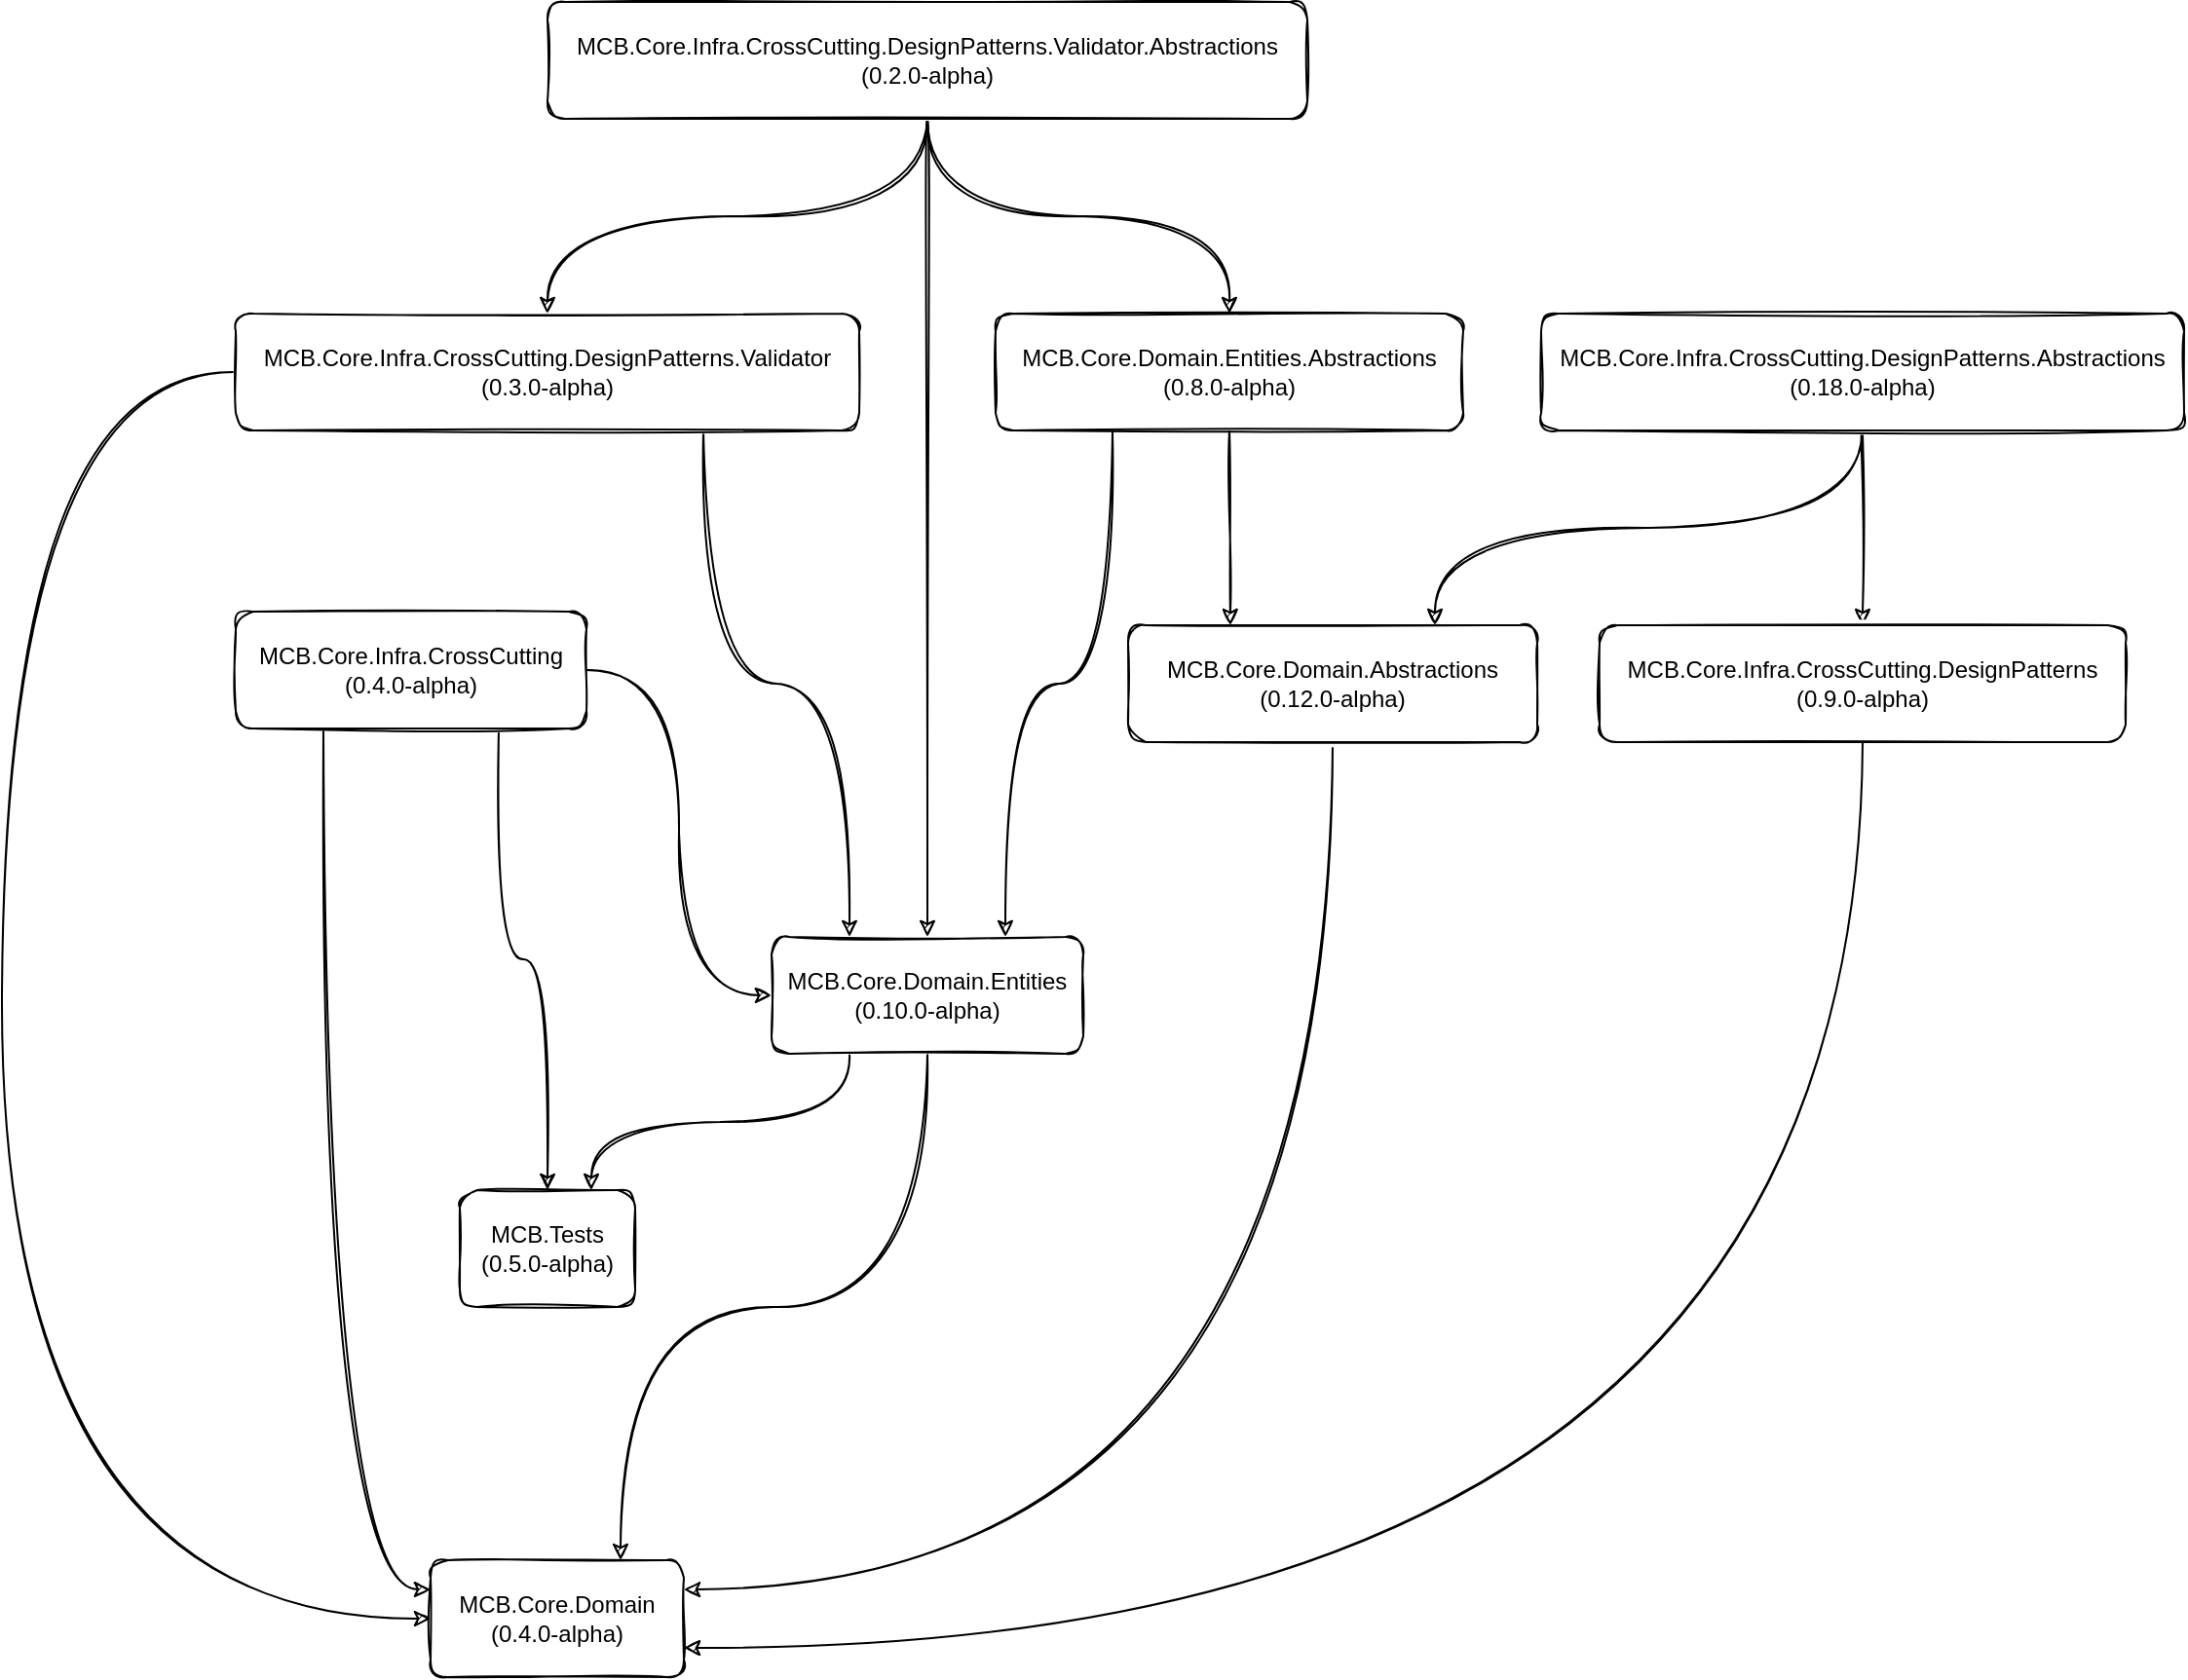 <mxfile version="17.4.2" type="device"><diagram id="06RkCpFbpH6f8UlhYa3Y" name="Page-1"><mxGraphModel dx="1102" dy="857" grid="1" gridSize="10" guides="1" tooltips="1" connect="1" arrows="1" fold="1" page="1" pageScale="1" pageWidth="1169" pageHeight="827" math="0" shadow="0"><root><mxCell id="0"/><mxCell id="1" parent="0"/><mxCell id="PcA1VfBWENAPqxb3NAZG-33" style="edgeStyle=orthogonalEdgeStyle;rounded=1;orthogonalLoop=1;jettySize=auto;html=1;exitX=0.75;exitY=1;exitDx=0;exitDy=0;sketch=1;curved=1;" parent="1" source="wrAOR2XyxHAR7YnAa5zK-1" target="PcA1VfBWENAPqxb3NAZG-27" edge="1"><mxGeometry relative="1" as="geometry"/></mxCell><mxCell id="PcA1VfBWENAPqxb3NAZG-41" style="edgeStyle=orthogonalEdgeStyle;rounded=1;orthogonalLoop=1;jettySize=auto;html=1;exitX=0.25;exitY=1;exitDx=0;exitDy=0;entryX=0;entryY=0.25;entryDx=0;entryDy=0;sketch=1;curved=1;" parent="1" source="wrAOR2XyxHAR7YnAa5zK-1" target="PcA1VfBWENAPqxb3NAZG-14" edge="1"><mxGeometry relative="1" as="geometry"/></mxCell><mxCell id="tfhzQsaDoBt_08WCgqQs-1" style="edgeStyle=orthogonalEdgeStyle;rounded=1;orthogonalLoop=1;jettySize=auto;html=1;exitX=1;exitY=0.5;exitDx=0;exitDy=0;entryX=0;entryY=0.5;entryDx=0;entryDy=0;sketch=1;curved=1;" parent="1" source="wrAOR2XyxHAR7YnAa5zK-1" target="PcA1VfBWENAPqxb3NAZG-15" edge="1"><mxGeometry relative="1" as="geometry"/></mxCell><mxCell id="wrAOR2XyxHAR7YnAa5zK-1" value="MCB.Core.Infra.CrossCutting&lt;br&gt;(0.4.0-alpha)" style="rounded=1;whiteSpace=wrap;html=1;sketch=1;" parent="1" vertex="1"><mxGeometry x="140" y="353" width="180" height="60" as="geometry"/></mxCell><mxCell id="PcA1VfBWENAPqxb3NAZG-3" value="" style="edgeStyle=orthogonalEdgeStyle;rounded=1;orthogonalLoop=1;jettySize=auto;html=1;sketch=1;curved=1;" parent="1" source="PcA1VfBWENAPqxb3NAZG-1" target="PcA1VfBWENAPqxb3NAZG-2" edge="1"><mxGeometry relative="1" as="geometry"/></mxCell><mxCell id="PcA1VfBWENAPqxb3NAZG-36" style="edgeStyle=orthogonalEdgeStyle;rounded=1;orthogonalLoop=1;jettySize=auto;html=1;exitX=0.5;exitY=1;exitDx=0;exitDy=0;entryX=0.75;entryY=0;entryDx=0;entryDy=0;sketch=1;curved=1;" parent="1" source="PcA1VfBWENAPqxb3NAZG-1" target="PcA1VfBWENAPqxb3NAZG-9" edge="1"><mxGeometry relative="1" as="geometry"/></mxCell><mxCell id="PcA1VfBWENAPqxb3NAZG-1" value="MCB.Core.Infra.CrossCutting.DesignPatterns.Abstractions&lt;br&gt;(0.18.0-alpha)" style="rounded=1;whiteSpace=wrap;html=1;sketch=1;" parent="1" vertex="1"><mxGeometry x="810" y="200" width="330" height="60" as="geometry"/></mxCell><mxCell id="PcA1VfBWENAPqxb3NAZG-37" style="edgeStyle=orthogonalEdgeStyle;rounded=1;orthogonalLoop=1;jettySize=auto;html=1;exitX=0.5;exitY=1;exitDx=0;exitDy=0;entryX=1;entryY=0.75;entryDx=0;entryDy=0;sketch=1;curved=1;" parent="1" source="PcA1VfBWENAPqxb3NAZG-2" target="PcA1VfBWENAPqxb3NAZG-14" edge="1"><mxGeometry relative="1" as="geometry"/></mxCell><mxCell id="PcA1VfBWENAPqxb3NAZG-2" value="MCB.Core.Infra.CrossCutting.DesignPatterns&lt;br&gt;(0.9.0-alpha)" style="rounded=1;whiteSpace=wrap;html=1;sketch=1;" parent="1" vertex="1"><mxGeometry x="840" y="360" width="270" height="60" as="geometry"/></mxCell><mxCell id="PcA1VfBWENAPqxb3NAZG-25" style="edgeStyle=orthogonalEdgeStyle;rounded=1;orthogonalLoop=1;jettySize=auto;html=1;exitX=0.5;exitY=1;exitDx=0;exitDy=0;sketch=1;curved=1;" parent="1" source="PcA1VfBWENAPqxb3NAZG-4" target="PcA1VfBWENAPqxb3NAZG-5" edge="1"><mxGeometry relative="1" as="geometry"/></mxCell><mxCell id="PcA1VfBWENAPqxb3NAZG-26" style="edgeStyle=orthogonalEdgeStyle;rounded=1;orthogonalLoop=1;jettySize=auto;html=1;exitX=0.5;exitY=1;exitDx=0;exitDy=0;sketch=1;curved=1;" parent="1" source="PcA1VfBWENAPqxb3NAZG-4" target="PcA1VfBWENAPqxb3NAZG-7" edge="1"><mxGeometry relative="1" as="geometry"/></mxCell><mxCell id="PcA1VfBWENAPqxb3NAZG-28" style="edgeStyle=orthogonalEdgeStyle;rounded=1;orthogonalLoop=1;jettySize=auto;html=1;exitX=0.5;exitY=1;exitDx=0;exitDy=0;entryX=0.5;entryY=0;entryDx=0;entryDy=0;sketch=1;curved=1;" parent="1" source="PcA1VfBWENAPqxb3NAZG-4" target="PcA1VfBWENAPqxb3NAZG-15" edge="1"><mxGeometry relative="1" as="geometry"/></mxCell><mxCell id="PcA1VfBWENAPqxb3NAZG-4" value="MCB.Core.Infra.CrossCutting.DesignPatterns.Validator.Abstractions&lt;br&gt;(0.2.0-alpha)" style="rounded=1;whiteSpace=wrap;html=1;sketch=1;" parent="1" vertex="1"><mxGeometry x="300" y="40" width="390" height="60" as="geometry"/></mxCell><mxCell id="PcA1VfBWENAPqxb3NAZG-38" style="edgeStyle=orthogonalEdgeStyle;rounded=1;orthogonalLoop=1;jettySize=auto;html=1;exitX=0.75;exitY=1;exitDx=0;exitDy=0;entryX=0.25;entryY=0;entryDx=0;entryDy=0;sketch=1;curved=1;" parent="1" source="PcA1VfBWENAPqxb3NAZG-5" target="PcA1VfBWENAPqxb3NAZG-15" edge="1"><mxGeometry relative="1" as="geometry"/></mxCell><mxCell id="PcA1VfBWENAPqxb3NAZG-39" style="edgeStyle=orthogonalEdgeStyle;rounded=1;orthogonalLoop=1;jettySize=auto;html=1;exitX=0;exitY=0.5;exitDx=0;exitDy=0;entryX=0;entryY=0.5;entryDx=0;entryDy=0;sketch=1;curved=1;" parent="1" source="PcA1VfBWENAPqxb3NAZG-5" target="PcA1VfBWENAPqxb3NAZG-14" edge="1"><mxGeometry relative="1" as="geometry"><Array as="points"><mxPoint x="20" y="230"/><mxPoint x="20" y="870"/></Array></mxGeometry></mxCell><mxCell id="PcA1VfBWENAPqxb3NAZG-5" value="MCB.Core.Infra.CrossCutting.DesignPatterns.Validator&lt;br&gt;(0.3.0-alpha)" style="rounded=1;whiteSpace=wrap;html=1;sketch=1;" parent="1" vertex="1"><mxGeometry x="140" y="200" width="320" height="60" as="geometry"/></mxCell><mxCell id="PcA1VfBWENAPqxb3NAZG-31" style="edgeStyle=orthogonalEdgeStyle;rounded=1;orthogonalLoop=1;jettySize=auto;html=1;exitX=0.5;exitY=1;exitDx=0;exitDy=0;entryX=0.25;entryY=0;entryDx=0;entryDy=0;sketch=1;curved=1;" parent="1" source="PcA1VfBWENAPqxb3NAZG-7" target="PcA1VfBWENAPqxb3NAZG-9" edge="1"><mxGeometry relative="1" as="geometry"/></mxCell><mxCell id="tfhzQsaDoBt_08WCgqQs-2" style="edgeStyle=orthogonalEdgeStyle;rounded=1;orthogonalLoop=1;jettySize=auto;html=1;exitX=0.25;exitY=1;exitDx=0;exitDy=0;entryX=0.75;entryY=0;entryDx=0;entryDy=0;sketch=1;curved=1;" parent="1" source="PcA1VfBWENAPqxb3NAZG-7" target="PcA1VfBWENAPqxb3NAZG-15" edge="1"><mxGeometry relative="1" as="geometry"/></mxCell><mxCell id="PcA1VfBWENAPqxb3NAZG-7" value="MCB.Core.Domain.Entities.Abstractions&lt;br&gt;(0.8.0-alpha)" style="rounded=1;whiteSpace=wrap;html=1;sketch=1;" parent="1" vertex="1"><mxGeometry x="530" y="200" width="240" height="60" as="geometry"/></mxCell><mxCell id="PcA1VfBWENAPqxb3NAZG-42" style="edgeStyle=orthogonalEdgeStyle;rounded=1;orthogonalLoop=1;jettySize=auto;html=1;exitX=0.5;exitY=1;exitDx=0;exitDy=0;entryX=1;entryY=0.25;entryDx=0;entryDy=0;sketch=1;curved=1;" parent="1" source="PcA1VfBWENAPqxb3NAZG-9" target="PcA1VfBWENAPqxb3NAZG-14" edge="1"><mxGeometry relative="1" as="geometry"/></mxCell><mxCell id="PcA1VfBWENAPqxb3NAZG-9" value="MCB.Core.Domain.Abstractions&lt;br&gt;(0.12.0-alpha)" style="rounded=1;whiteSpace=wrap;html=1;sketch=1;" parent="1" vertex="1"><mxGeometry x="598" y="360" width="210" height="60" as="geometry"/></mxCell><mxCell id="PcA1VfBWENAPqxb3NAZG-14" value="MCB.Core.Domain&lt;br&gt;(0.4.0-alpha)" style="rounded=1;whiteSpace=wrap;html=1;sketch=1;" parent="1" vertex="1"><mxGeometry x="240" y="840" width="130" height="60" as="geometry"/></mxCell><mxCell id="PcA1VfBWENAPqxb3NAZG-44" style="edgeStyle=orthogonalEdgeStyle;rounded=1;orthogonalLoop=1;jettySize=auto;html=1;exitX=0.5;exitY=1;exitDx=0;exitDy=0;entryX=0.75;entryY=0;entryDx=0;entryDy=0;sketch=1;curved=1;" parent="1" source="PcA1VfBWENAPqxb3NAZG-15" target="PcA1VfBWENAPqxb3NAZG-14" edge="1"><mxGeometry relative="1" as="geometry"/></mxCell><mxCell id="bFTLUtqpAnP8rp54QRa4-1" style="edgeStyle=orthogonalEdgeStyle;rounded=1;orthogonalLoop=1;jettySize=auto;html=1;exitX=0.25;exitY=1;exitDx=0;exitDy=0;entryX=0.75;entryY=0;entryDx=0;entryDy=0;sketch=1;curved=1;" parent="1" source="PcA1VfBWENAPqxb3NAZG-15" target="PcA1VfBWENAPqxb3NAZG-27" edge="1"><mxGeometry relative="1" as="geometry"/></mxCell><mxCell id="PcA1VfBWENAPqxb3NAZG-15" value="MCB.Core.Domain.Entities&lt;br&gt;(0.10.0-alpha)" style="rounded=1;whiteSpace=wrap;html=1;sketch=1;" parent="1" vertex="1"><mxGeometry x="415" y="520" width="160" height="60" as="geometry"/></mxCell><mxCell id="PcA1VfBWENAPqxb3NAZG-27" value="MCB.Tests&lt;br&gt;(0.5.0-alpha)" style="rounded=1;whiteSpace=wrap;html=1;sketch=1;" parent="1" vertex="1"><mxGeometry x="255" y="650" width="90" height="60" as="geometry"/></mxCell></root></mxGraphModel></diagram></mxfile>